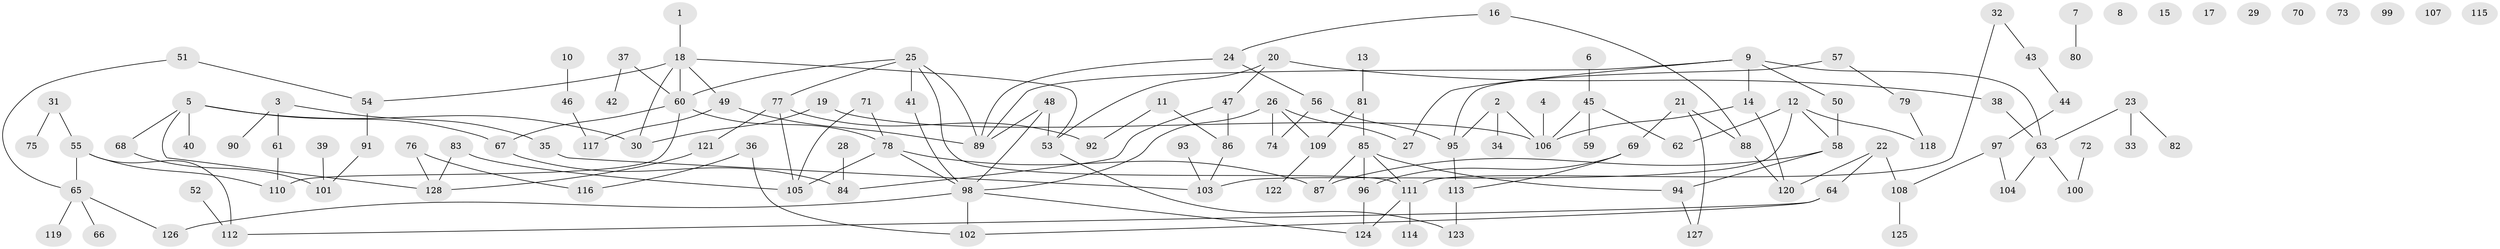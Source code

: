 // coarse degree distribution, {8: 0.038461538461538464, 2: 0.23076923076923078, 4: 0.057692307692307696, 5: 0.15384615384615385, 3: 0.1346153846153846, 0: 0.19230769230769232, 11: 0.019230769230769232, 1: 0.1346153846153846, 10: 0.019230769230769232, 7: 0.019230769230769232}
// Generated by graph-tools (version 1.1) at 2025/16/03/04/25 18:16:42]
// undirected, 128 vertices, 156 edges
graph export_dot {
graph [start="1"]
  node [color=gray90,style=filled];
  1;
  2;
  3;
  4;
  5;
  6;
  7;
  8;
  9;
  10;
  11;
  12;
  13;
  14;
  15;
  16;
  17;
  18;
  19;
  20;
  21;
  22;
  23;
  24;
  25;
  26;
  27;
  28;
  29;
  30;
  31;
  32;
  33;
  34;
  35;
  36;
  37;
  38;
  39;
  40;
  41;
  42;
  43;
  44;
  45;
  46;
  47;
  48;
  49;
  50;
  51;
  52;
  53;
  54;
  55;
  56;
  57;
  58;
  59;
  60;
  61;
  62;
  63;
  64;
  65;
  66;
  67;
  68;
  69;
  70;
  71;
  72;
  73;
  74;
  75;
  76;
  77;
  78;
  79;
  80;
  81;
  82;
  83;
  84;
  85;
  86;
  87;
  88;
  89;
  90;
  91;
  92;
  93;
  94;
  95;
  96;
  97;
  98;
  99;
  100;
  101;
  102;
  103;
  104;
  105;
  106;
  107;
  108;
  109;
  110;
  111;
  112;
  113;
  114;
  115;
  116;
  117;
  118;
  119;
  120;
  121;
  122;
  123;
  124;
  125;
  126;
  127;
  128;
  1 -- 18;
  2 -- 34;
  2 -- 95;
  2 -- 106;
  3 -- 35;
  3 -- 61;
  3 -- 90;
  4 -- 106;
  5 -- 30;
  5 -- 40;
  5 -- 67;
  5 -- 68;
  5 -- 128;
  6 -- 45;
  7 -- 80;
  9 -- 14;
  9 -- 27;
  9 -- 50;
  9 -- 63;
  9 -- 89;
  10 -- 46;
  11 -- 86;
  11 -- 92;
  12 -- 58;
  12 -- 62;
  12 -- 103;
  12 -- 118;
  13 -- 81;
  14 -- 106;
  14 -- 120;
  16 -- 24;
  16 -- 88;
  18 -- 30;
  18 -- 49;
  18 -- 53;
  18 -- 54;
  18 -- 60;
  19 -- 30;
  19 -- 106;
  20 -- 38;
  20 -- 47;
  20 -- 53;
  21 -- 69;
  21 -- 88;
  21 -- 127;
  22 -- 64;
  22 -- 108;
  22 -- 120;
  23 -- 33;
  23 -- 63;
  23 -- 82;
  24 -- 56;
  24 -- 89;
  25 -- 41;
  25 -- 60;
  25 -- 77;
  25 -- 89;
  25 -- 111;
  26 -- 27;
  26 -- 74;
  26 -- 98;
  26 -- 109;
  28 -- 84;
  31 -- 55;
  31 -- 75;
  32 -- 43;
  32 -- 111;
  35 -- 103;
  36 -- 102;
  36 -- 116;
  37 -- 42;
  37 -- 60;
  38 -- 63;
  39 -- 101;
  41 -- 98;
  43 -- 44;
  44 -- 97;
  45 -- 59;
  45 -- 62;
  45 -- 106;
  46 -- 117;
  47 -- 84;
  47 -- 86;
  48 -- 53;
  48 -- 89;
  48 -- 98;
  49 -- 89;
  49 -- 117;
  50 -- 58;
  51 -- 54;
  51 -- 65;
  52 -- 112;
  53 -- 123;
  54 -- 91;
  55 -- 65;
  55 -- 110;
  55 -- 112;
  56 -- 74;
  56 -- 95;
  57 -- 79;
  57 -- 95;
  58 -- 87;
  58 -- 94;
  60 -- 67;
  60 -- 78;
  60 -- 110;
  61 -- 110;
  63 -- 100;
  63 -- 104;
  64 -- 102;
  64 -- 112;
  65 -- 66;
  65 -- 119;
  65 -- 126;
  67 -- 84;
  68 -- 101;
  69 -- 96;
  69 -- 113;
  71 -- 78;
  71 -- 105;
  72 -- 100;
  76 -- 116;
  76 -- 128;
  77 -- 92;
  77 -- 105;
  77 -- 121;
  78 -- 87;
  78 -- 98;
  78 -- 105;
  79 -- 118;
  81 -- 85;
  81 -- 109;
  83 -- 105;
  83 -- 128;
  85 -- 87;
  85 -- 94;
  85 -- 96;
  85 -- 111;
  86 -- 103;
  88 -- 120;
  91 -- 101;
  93 -- 103;
  94 -- 127;
  95 -- 113;
  96 -- 124;
  97 -- 104;
  97 -- 108;
  98 -- 102;
  98 -- 124;
  98 -- 126;
  108 -- 125;
  109 -- 122;
  111 -- 114;
  111 -- 124;
  113 -- 123;
  121 -- 128;
}
